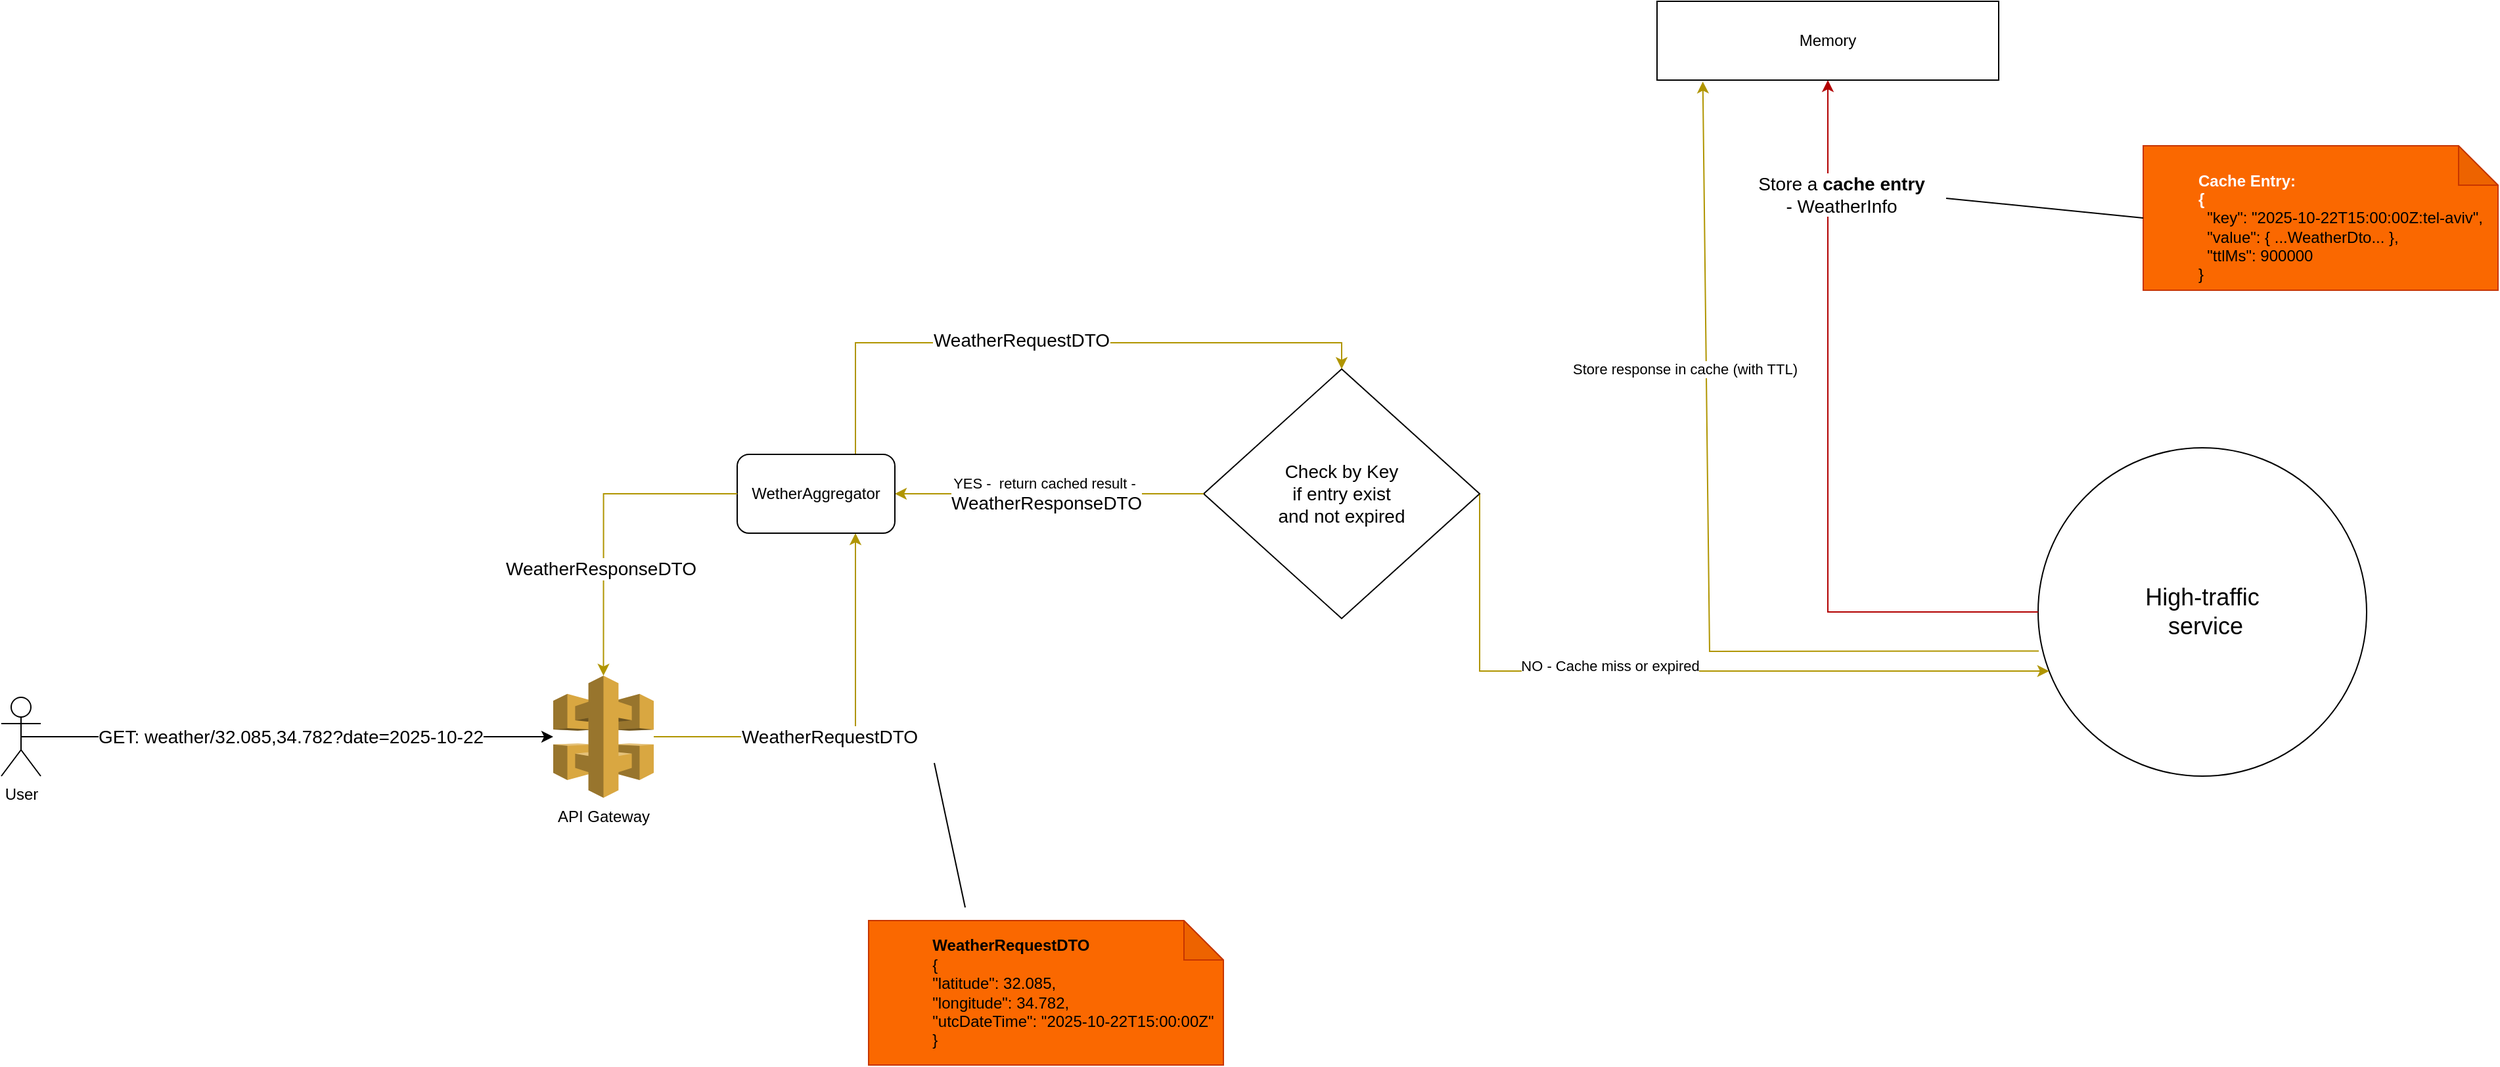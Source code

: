 <mxfile version="28.1.0">
  <diagram name="Page-1" id="XEiT1kLDCRGGdZglAhm5">
    <mxGraphModel dx="2351" dy="1891" grid="1" gridSize="10" guides="1" tooltips="1" connect="1" arrows="1" fold="1" page="1" pageScale="1" pageWidth="850" pageHeight="1100" math="0" shadow="0">
      <root>
        <mxCell id="0" />
        <mxCell id="1" parent="0" />
        <mxCell id="TR1ucW1oZCcEAV0Sezo2-6" style="edgeStyle=orthogonalEdgeStyle;rounded=0;orthogonalLoop=1;jettySize=auto;html=1;exitX=0.5;exitY=0.5;exitDx=0;exitDy=0;exitPerimeter=0;" edge="1" parent="1" source="TR1ucW1oZCcEAV0Sezo2-1" target="TR1ucW1oZCcEAV0Sezo2-39">
          <mxGeometry relative="1" as="geometry" />
        </mxCell>
        <mxCell id="TR1ucW1oZCcEAV0Sezo2-8" value="&lt;font style=&quot;font-size: 14px;&quot;&gt;GET: weather/32.085,34.782?date=2025-10-22&lt;/font&gt;" style="edgeLabel;html=1;align=center;verticalAlign=middle;resizable=0;points=[];" vertex="1" connectable="0" parent="TR1ucW1oZCcEAV0Sezo2-6">
          <mxGeometry x="-0.35" relative="1" as="geometry">
            <mxPoint x="73" as="offset" />
          </mxGeometry>
        </mxCell>
        <mxCell id="TR1ucW1oZCcEAV0Sezo2-1" value="User" style="shape=umlActor;verticalLabelPosition=bottom;verticalAlign=top;html=1;outlineConnect=0;" vertex="1" parent="1">
          <mxGeometry x="-290" y="-100" width="30" height="60" as="geometry" />
        </mxCell>
        <mxCell id="TR1ucW1oZCcEAV0Sezo2-2" value="&lt;font style=&quot;font-size: 18px;&quot;&gt;High-traffic&lt;br&gt;&amp;nbsp;service&lt;/font&gt;" style="ellipse;whiteSpace=wrap;html=1;" vertex="1" parent="1">
          <mxGeometry x="1260" y="-290" width="250" height="250" as="geometry" />
        </mxCell>
        <mxCell id="TR1ucW1oZCcEAV0Sezo2-20" style="edgeStyle=orthogonalEdgeStyle;rounded=0;orthogonalLoop=1;jettySize=auto;html=1;fillColor=#e51400;strokeColor=#B20000;entryX=0.5;entryY=1;entryDx=0;entryDy=0;" edge="1" parent="1" source="TR1ucW1oZCcEAV0Sezo2-2" target="TR1ucW1oZCcEAV0Sezo2-32">
          <mxGeometry relative="1" as="geometry">
            <mxPoint x="1100.0" y="-50" as="targetPoint" />
          </mxGeometry>
        </mxCell>
        <mxCell id="TR1ucW1oZCcEAV0Sezo2-22" value="&lt;span style=&quot;font-size: 14px;&quot;&gt;Store a &lt;b&gt;cache entry &lt;/b&gt;&lt;br&gt;-&amp;nbsp;&lt;/span&gt;&lt;span style=&quot;font-size: 14px;&quot;&gt;WeatherInfo&lt;/span&gt;" style="edgeLabel;html=1;align=center;verticalAlign=middle;resizable=0;points=[];" vertex="1" connectable="0" parent="TR1ucW1oZCcEAV0Sezo2-20">
          <mxGeometry x="0.547" y="-4" relative="1" as="geometry">
            <mxPoint x="6" y="-41" as="offset" />
          </mxGeometry>
        </mxCell>
        <mxCell id="TR1ucW1oZCcEAV0Sezo2-32" value="Memory" style="rounded=0;whiteSpace=wrap;html=1;" vertex="1" parent="1">
          <mxGeometry x="970" y="-630" width="260" height="60" as="geometry" />
        </mxCell>
        <mxCell id="TR1ucW1oZCcEAV0Sezo2-42" style="edgeStyle=orthogonalEdgeStyle;rounded=0;orthogonalLoop=1;jettySize=auto;html=1;fillColor=#e3c800;strokeColor=#B09500;entryX=0.75;entryY=1;entryDx=0;entryDy=0;" edge="1" parent="1" source="TR1ucW1oZCcEAV0Sezo2-39" target="TR1ucW1oZCcEAV0Sezo2-79">
          <mxGeometry relative="1" as="geometry">
            <mxPoint x="530" y="-70" as="targetPoint" />
          </mxGeometry>
        </mxCell>
        <mxCell id="TR1ucW1oZCcEAV0Sezo2-43" value="&lt;span style=&quot;font-size: 14px;&quot;&gt;WeatherRequestDTO&lt;/span&gt;" style="edgeLabel;html=1;align=center;verticalAlign=middle;resizable=0;points=[];" vertex="1" connectable="0" parent="TR1ucW1oZCcEAV0Sezo2-42">
          <mxGeometry x="-0.46" y="1" relative="1" as="geometry">
            <mxPoint x="50" y="1" as="offset" />
          </mxGeometry>
        </mxCell>
        <mxCell id="TR1ucW1oZCcEAV0Sezo2-39" value="&lt;span style=&quot;text-wrap-mode: wrap;&quot;&gt;API Gateway&lt;/span&gt;" style="outlineConnect=0;dashed=0;verticalLabelPosition=bottom;verticalAlign=top;align=center;html=1;shape=mxgraph.aws3.api_gateway;fillColor=#D9A741;gradientColor=none;" vertex="1" parent="1">
          <mxGeometry x="130" y="-116.5" width="76.5" height="93" as="geometry" />
        </mxCell>
        <mxCell id="TR1ucW1oZCcEAV0Sezo2-48" value="&lt;blockquote style=&quot;margin: 0 0 0 40px; border: none; padding: 0px;&quot;&gt;&lt;div&gt;&amp;nbsp;&amp;nbsp;&lt;/div&gt;&lt;b style=&quot;text-align: center; text-wrap-mode: nowrap;&quot;&gt;&lt;font style=&quot;color: light-dark(rgb(255, 255, 255), rgb(255, 255, 255));&quot;&gt;Cache Entry:&lt;br&gt;{&lt;br&gt;&lt;/font&gt;&lt;/b&gt;&lt;div&gt;&amp;nbsp; &quot;key&quot;: &quot;2025-10-22T15:00:00Z:tel-aviv&quot;,&lt;/div&gt;&lt;div&gt;&amp;nbsp; &quot;value&quot;: { ...WeatherDto... },&lt;/div&gt;&lt;div&gt;&amp;nbsp; &quot;ttlMs&quot;: 900000&lt;br&gt;}&lt;/div&gt;&lt;/blockquote&gt;" style="shape=note;whiteSpace=wrap;html=1;backgroundOutline=1;darkOpacity=0.05;fillColor=#fa6800;strokeColor=#C73500;fontColor=#000000;align=left;" vertex="1" parent="1">
          <mxGeometry x="1340" y="-520" width="270" height="110" as="geometry" />
        </mxCell>
        <mxCell id="TR1ucW1oZCcEAV0Sezo2-50" value="" style="endArrow=none;html=1;rounded=0;entryX=0;entryY=0.5;entryDx=0;entryDy=0;entryPerimeter=0;" edge="1" parent="1" target="TR1ucW1oZCcEAV0Sezo2-48">
          <mxGeometry width="50" height="50" relative="1" as="geometry">
            <mxPoint x="1190" y="-480" as="sourcePoint" />
            <mxPoint x="1220" y="-280" as="targetPoint" />
          </mxGeometry>
        </mxCell>
        <mxCell id="TR1ucW1oZCcEAV0Sezo2-77" style="edgeStyle=orthogonalEdgeStyle;rounded=0;orthogonalLoop=1;jettySize=auto;html=1;exitX=1;exitY=0.5;exitDx=0;exitDy=0;fillColor=#e3c800;strokeColor=#B09500;" edge="1" parent="1" source="TR1ucW1oZCcEAV0Sezo2-56" target="TR1ucW1oZCcEAV0Sezo2-2">
          <mxGeometry relative="1" as="geometry">
            <Array as="points">
              <mxPoint x="835" y="-120" />
            </Array>
          </mxGeometry>
        </mxCell>
        <mxCell id="TR1ucW1oZCcEAV0Sezo2-78" value="NO - Cache miss or expired" style="edgeLabel;html=1;align=center;verticalAlign=middle;resizable=0;points=[];" vertex="1" connectable="0" parent="TR1ucW1oZCcEAV0Sezo2-77">
          <mxGeometry x="-0.175" y="4" relative="1" as="geometry">
            <mxPoint x="-1" as="offset" />
          </mxGeometry>
        </mxCell>
        <mxCell id="TR1ucW1oZCcEAV0Sezo2-56" value="&lt;span style=&quot;font-size: 14px;&quot;&gt;Check by Key &lt;br&gt;if entry exist &lt;br&gt;and not expired&lt;/span&gt;" style="rhombus;whiteSpace=wrap;html=1;" vertex="1" parent="1">
          <mxGeometry x="625" y="-350" width="210" height="190" as="geometry" />
        </mxCell>
        <mxCell id="TR1ucW1oZCcEAV0Sezo2-59" style="edgeStyle=orthogonalEdgeStyle;rounded=0;orthogonalLoop=1;jettySize=auto;html=1;fillColor=#e3c800;strokeColor=#B09500;" edge="1" parent="1" source="TR1ucW1oZCcEAV0Sezo2-56" target="TR1ucW1oZCcEAV0Sezo2-79">
          <mxGeometry relative="1" as="geometry">
            <mxPoint x="470" y="-255" as="sourcePoint" />
            <mxPoint x="507.44" y="-107.76" as="targetPoint" />
          </mxGeometry>
        </mxCell>
        <mxCell id="TR1ucW1oZCcEAV0Sezo2-60" value="YES -&amp;nbsp;&amp;nbsp;return cached result -&amp;nbsp;&lt;br&gt;&lt;span style=&quot;font-size: 14px;&quot;&gt;WeatherResponseDTO&lt;/span&gt;" style="edgeLabel;html=1;align=center;verticalAlign=middle;resizable=0;points=[];" vertex="1" connectable="0" parent="TR1ucW1oZCcEAV0Sezo2-59">
          <mxGeometry x="0.271" y="3" relative="1" as="geometry">
            <mxPoint x="29" y="-3" as="offset" />
          </mxGeometry>
        </mxCell>
        <mxCell id="TR1ucW1oZCcEAV0Sezo2-63" value="&lt;blockquote style=&quot;margin: 0 0 0 40px; border: none; padding: 0px;&quot;&gt;&lt;div&gt;&lt;font&gt;&amp;nbsp;&amp;nbsp;&lt;b style=&quot;background-color: transparent; text-wrap-mode: nowrap; text-align: center;&quot;&gt;WeatherRequestDTO&lt;/b&gt;&lt;/font&gt;&lt;/div&gt;&lt;div&gt;&lt;font&gt;&amp;nbsp;&amp;nbsp;&lt;span style=&quot;background-color: transparent;&quot;&gt;{&lt;/span&gt;&lt;br&gt;&lt;/font&gt;&lt;/div&gt;&lt;div&gt;&lt;font&gt;&amp;nbsp; &quot;latitude&quot;: 32.085,&lt;/font&gt;&lt;/div&gt;&lt;div&gt;&lt;font&gt;&amp;nbsp; &quot;longitude&quot;: 34.782,&lt;/font&gt;&lt;/div&gt;&lt;div&gt;&lt;font&gt;&amp;nbsp; &quot;utcDateTime&quot;: &quot;2025-10-22T15:00:00Z&quot;&lt;/font&gt;&lt;/div&gt;&lt;div&gt;&lt;font&gt;&amp;nbsp; }&lt;/font&gt;&lt;/div&gt;&lt;/blockquote&gt;" style="shape=note;whiteSpace=wrap;html=1;backgroundOutline=1;darkOpacity=0.05;fillColor=#fa6800;strokeColor=#C73500;fontColor=#000000;align=left;" vertex="1" parent="1">
          <mxGeometry x="370" y="70" width="270" height="110" as="geometry" />
        </mxCell>
        <mxCell id="TR1ucW1oZCcEAV0Sezo2-64" value="" style="endArrow=none;html=1;rounded=0;" edge="1" parent="1">
          <mxGeometry width="50" height="50" relative="1" as="geometry">
            <mxPoint x="443.5" y="60" as="sourcePoint" />
            <mxPoint x="420" y="-50" as="targetPoint" />
          </mxGeometry>
        </mxCell>
        <mxCell id="TR1ucW1oZCcEAV0Sezo2-82" style="edgeStyle=orthogonalEdgeStyle;rounded=0;orthogonalLoop=1;jettySize=auto;html=1;exitX=0.75;exitY=0;exitDx=0;exitDy=0;entryX=0.5;entryY=0;entryDx=0;entryDy=0;fillColor=#e3c800;strokeColor=#B09500;" edge="1" parent="1" source="TR1ucW1oZCcEAV0Sezo2-79" target="TR1ucW1oZCcEAV0Sezo2-56">
          <mxGeometry relative="1" as="geometry">
            <Array as="points">
              <mxPoint x="360" y="-370" />
              <mxPoint x="730" y="-370" />
            </Array>
          </mxGeometry>
        </mxCell>
        <mxCell id="TR1ucW1oZCcEAV0Sezo2-83" value="&lt;span style=&quot;font-size: 14px;&quot;&gt;WeatherRequestDTO&lt;/span&gt;" style="edgeLabel;html=1;align=center;verticalAlign=middle;resizable=0;points=[];" vertex="1" connectable="0" parent="TR1ucW1oZCcEAV0Sezo2-82">
          <mxGeometry x="-0.113" y="2" relative="1" as="geometry">
            <mxPoint as="offset" />
          </mxGeometry>
        </mxCell>
        <mxCell id="TR1ucW1oZCcEAV0Sezo2-79" value="WetherAggregator" style="rounded=1;whiteSpace=wrap;html=1;" vertex="1" parent="1">
          <mxGeometry x="270" y="-285" width="120" height="60" as="geometry" />
        </mxCell>
        <mxCell id="TR1ucW1oZCcEAV0Sezo2-80" style="edgeStyle=orthogonalEdgeStyle;rounded=0;orthogonalLoop=1;jettySize=auto;html=1;entryX=0.5;entryY=0;entryDx=0;entryDy=0;entryPerimeter=0;fillColor=#e3c800;strokeColor=#B09500;" edge="1" parent="1" source="TR1ucW1oZCcEAV0Sezo2-79" target="TR1ucW1oZCcEAV0Sezo2-39">
          <mxGeometry relative="1" as="geometry" />
        </mxCell>
        <mxCell id="TR1ucW1oZCcEAV0Sezo2-84" value="&lt;span style=&quot;font-size: 14px;&quot;&gt;WeatherResponseDTO&lt;/span&gt;" style="edgeLabel;html=1;align=center;verticalAlign=middle;resizable=0;points=[];" vertex="1" connectable="0" parent="TR1ucW1oZCcEAV0Sezo2-80">
          <mxGeometry x="0.318" y="-3" relative="1" as="geometry">
            <mxPoint as="offset" />
          </mxGeometry>
        </mxCell>
        <mxCell id="TR1ucW1oZCcEAV0Sezo2-88" value="" style="endArrow=classic;html=1;rounded=0;exitX=0.002;exitY=0.619;exitDx=0;exitDy=0;entryX=0.134;entryY=1.018;entryDx=0;entryDy=0;entryPerimeter=0;fillColor=#e3c800;strokeColor=#B09500;exitPerimeter=0;" edge="1" parent="1" source="TR1ucW1oZCcEAV0Sezo2-2" target="TR1ucW1oZCcEAV0Sezo2-32">
          <mxGeometry width="50" height="50" relative="1" as="geometry">
            <mxPoint x="1120" y="-45" as="sourcePoint" />
            <mxPoint x="1050" y="-77" as="targetPoint" />
            <Array as="points">
              <mxPoint x="1010" y="-135" />
            </Array>
          </mxGeometry>
        </mxCell>
        <mxCell id="TR1ucW1oZCcEAV0Sezo2-89" value="Store response in cache (with TTL)" style="edgeLabel;html=1;align=center;verticalAlign=middle;resizable=0;points=[];" vertex="1" connectable="0" parent="TR1ucW1oZCcEAV0Sezo2-88">
          <mxGeometry x="-0.41" y="-2" relative="1" as="geometry">
            <mxPoint x="-68" y="-213" as="offset" />
          </mxGeometry>
        </mxCell>
      </root>
    </mxGraphModel>
  </diagram>
</mxfile>
